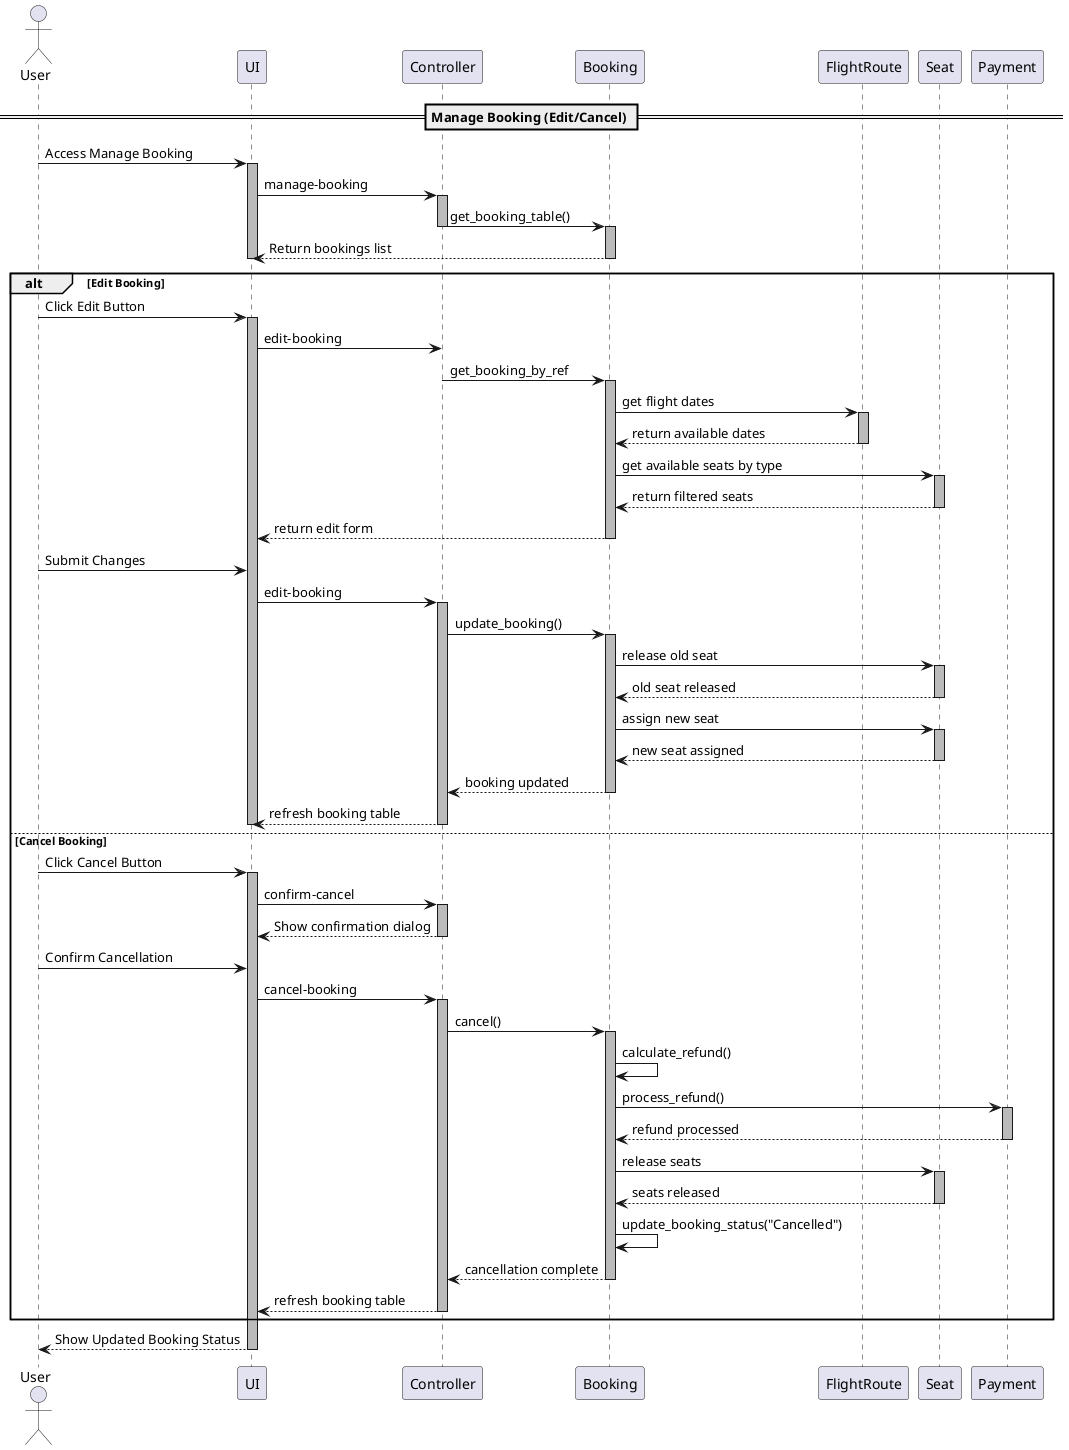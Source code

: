 @startuml Manage Booking Flow

actor "User" as user
participant "UI" as frontend
participant "Controller" as controller
participant "Booking" as booking
participant "FlightRoute" as flight
participant "Seat" as seat
participant "Payment" as payment

== Manage Booking (Edit/Cancel) ==

user -> frontend: Access Manage Booking
activate frontend#BBBBBB
frontend -> controller: manage-booking
activate controller #BBBBBB
controller -> booking: get_booking_table()
deactivate controller
activate booking #BBBBBB
booking --> frontend: Return bookings list
deactivate frontend
deactivate booking

alt Edit Booking
    user -> frontend: Click Edit Button
    activate frontend #BBBBBB
    frontend -> controller: edit-booking
    controller -> booking: get_booking_by_ref
    activate booking #BBBBBB
    booking -> flight: get flight dates
    activate flight #BBBBBB
    flight --> booking: return available dates
    deactivate flight
    booking -> seat: get available seats by type
    activate seat #BBBBBB
    seat --> booking: return filtered seats 
    deactivate seat 
    booking --> frontend: return edit form
    deactivate booking

    user -> frontend: Submit Changes
    frontend -> controller: edit-booking
    activate controller #BBBBBB
    controller -> booking: update_booking()
    activate booking #BBBBBB
    booking -> seat: release old seat
    activate seat #BBBBBB
    seat --> booking: old seat released
    deactivate seat
    booking -> seat: assign new seat
    activate seat #BBBBBB
    seat --> booking: new seat assigned
    deactivate seat
    booking --> controller: booking updated
    deactivate booking
    controller --> frontend: refresh booking table
    deactivate controller
    deactivate frontend
else Cancel Booking
    user -> frontend: Click Cancel Button
    activate frontend #BBBBBB
    frontend -> controller: confirm-cancel
    activate controller #BBBBBB
    controller --> frontend: Show confirmation dialog
    deactivate controller
    user -> frontend: Confirm Cancellation
    frontend -> controller: cancel-booking
    activate controller #BBBBBB
    controller -> booking: cancel()
    activate booking #BBBBBB
    booking -> booking: calculate_refund()
    booking -> payment: process_refund()
    activate payment #BBBBBB
    payment --> booking: refund processed
    deactivate payment
    booking -> seat: release seats
    activate seat #BBBBBB
    seat --> booking: seats released
    deactivate seat
    booking -> booking: update_booking_status("Cancelled")
    booking --> controller: cancellation complete
    deactivate booking
    controller --> frontend: refresh booking table
    deactivate controller
    
end
    
frontend --> user: Show Updated Booking Status
deactivate frontend

@enduml
